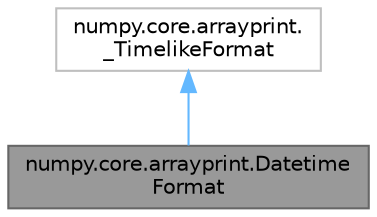 digraph "numpy.core.arrayprint.DatetimeFormat"
{
 // LATEX_PDF_SIZE
  bgcolor="transparent";
  edge [fontname=Helvetica,fontsize=10,labelfontname=Helvetica,labelfontsize=10];
  node [fontname=Helvetica,fontsize=10,shape=box,height=0.2,width=0.4];
  Node1 [id="Node000001",label="numpy.core.arrayprint.Datetime\lFormat",height=0.2,width=0.4,color="gray40", fillcolor="grey60", style="filled", fontcolor="black",tooltip=" "];
  Node2 -> Node1 [id="edge1_Node000001_Node000002",dir="back",color="steelblue1",style="solid",tooltip=" "];
  Node2 [id="Node000002",label="numpy.core.arrayprint.\l_TimelikeFormat",height=0.2,width=0.4,color="grey75", fillcolor="white", style="filled",URL="$d9/dcc/classnumpy_1_1core_1_1arrayprint_1_1__TimelikeFormat.html",tooltip=" "];
}
